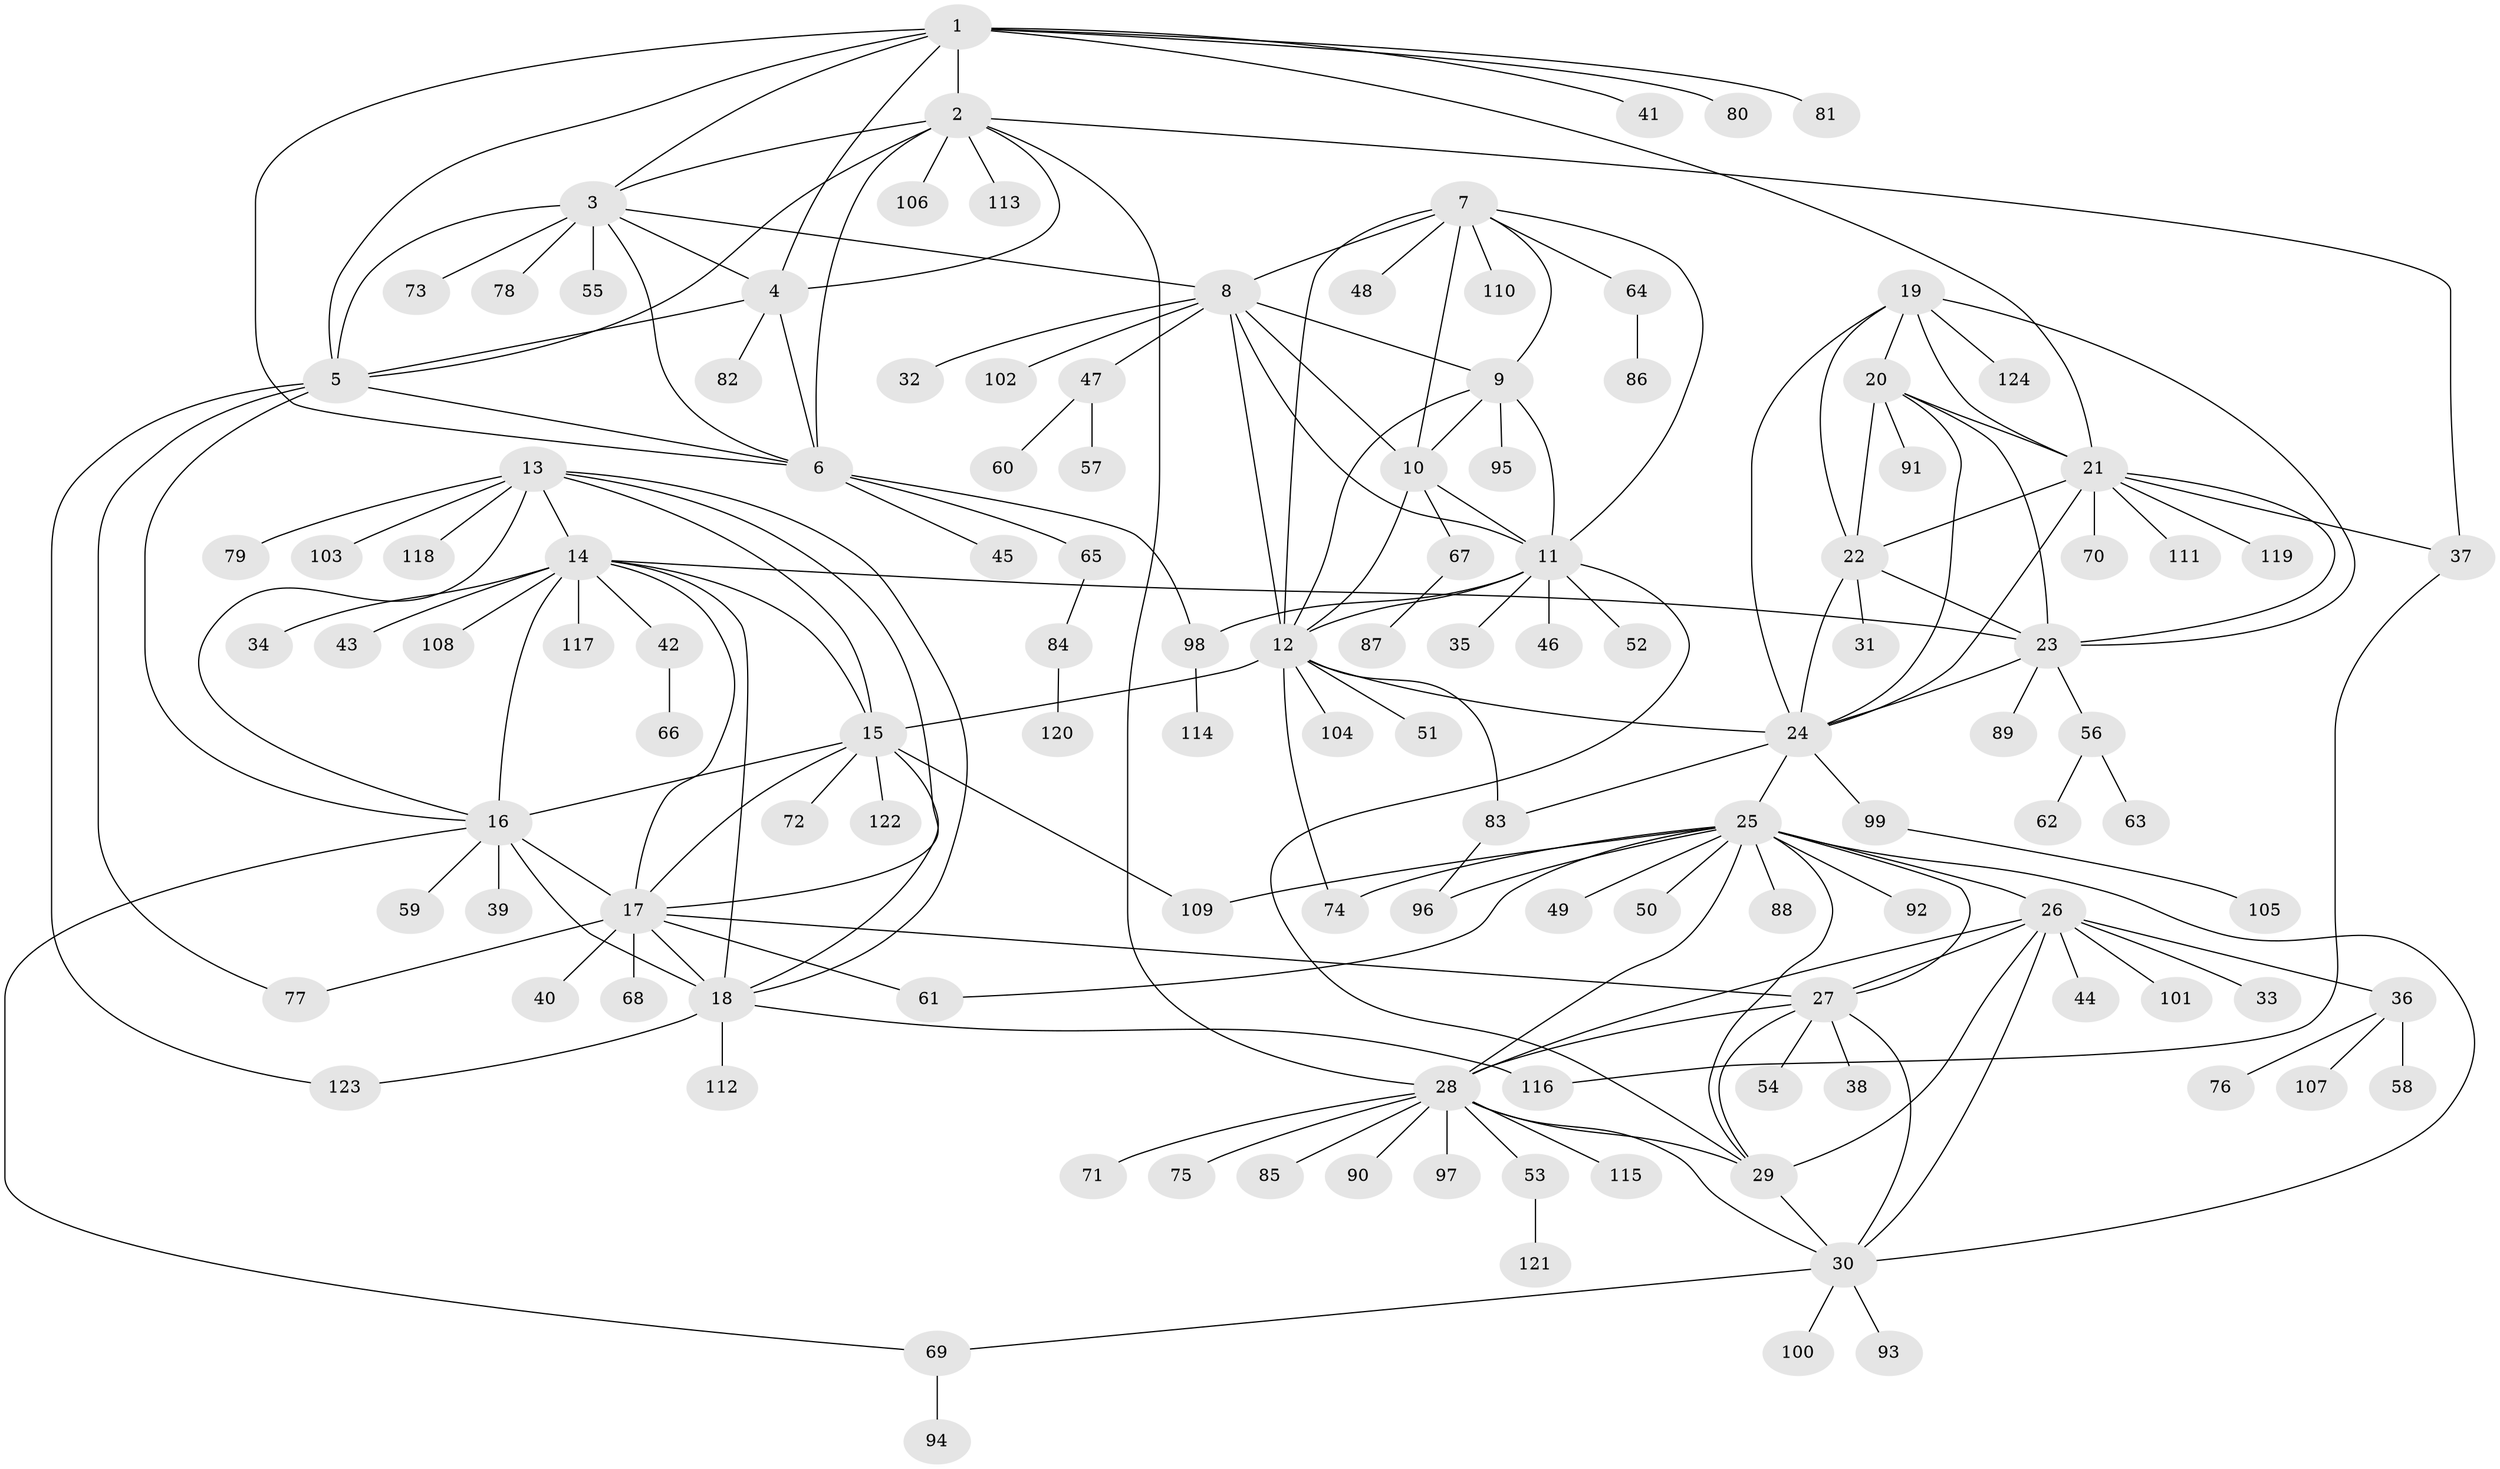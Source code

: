 // coarse degree distribution, {8: 0.07692307692307693, 5: 0.03296703296703297, 7: 0.03296703296703297, 6: 0.04395604395604396, 9: 0.02197802197802198, 10: 0.02197802197802198, 11: 0.02197802197802198, 4: 0.01098901098901099, 14: 0.01098901098901099, 1: 0.5824175824175825, 3: 0.03296703296703297, 2: 0.10989010989010989}
// Generated by graph-tools (version 1.1) at 2025/42/03/06/25 10:42:11]
// undirected, 124 vertices, 190 edges
graph export_dot {
graph [start="1"]
  node [color=gray90,style=filled];
  1;
  2;
  3;
  4;
  5;
  6;
  7;
  8;
  9;
  10;
  11;
  12;
  13;
  14;
  15;
  16;
  17;
  18;
  19;
  20;
  21;
  22;
  23;
  24;
  25;
  26;
  27;
  28;
  29;
  30;
  31;
  32;
  33;
  34;
  35;
  36;
  37;
  38;
  39;
  40;
  41;
  42;
  43;
  44;
  45;
  46;
  47;
  48;
  49;
  50;
  51;
  52;
  53;
  54;
  55;
  56;
  57;
  58;
  59;
  60;
  61;
  62;
  63;
  64;
  65;
  66;
  67;
  68;
  69;
  70;
  71;
  72;
  73;
  74;
  75;
  76;
  77;
  78;
  79;
  80;
  81;
  82;
  83;
  84;
  85;
  86;
  87;
  88;
  89;
  90;
  91;
  92;
  93;
  94;
  95;
  96;
  97;
  98;
  99;
  100;
  101;
  102;
  103;
  104;
  105;
  106;
  107;
  108;
  109;
  110;
  111;
  112;
  113;
  114;
  115;
  116;
  117;
  118;
  119;
  120;
  121;
  122;
  123;
  124;
  1 -- 2;
  1 -- 3;
  1 -- 4;
  1 -- 5;
  1 -- 6;
  1 -- 21;
  1 -- 41;
  1 -- 80;
  1 -- 81;
  2 -- 3;
  2 -- 4;
  2 -- 5;
  2 -- 6;
  2 -- 28;
  2 -- 37;
  2 -- 106;
  2 -- 113;
  3 -- 4;
  3 -- 5;
  3 -- 6;
  3 -- 8;
  3 -- 55;
  3 -- 73;
  3 -- 78;
  4 -- 5;
  4 -- 6;
  4 -- 82;
  5 -- 6;
  5 -- 16;
  5 -- 77;
  5 -- 123;
  6 -- 45;
  6 -- 65;
  6 -- 98;
  7 -- 8;
  7 -- 9;
  7 -- 10;
  7 -- 11;
  7 -- 12;
  7 -- 48;
  7 -- 64;
  7 -- 110;
  8 -- 9;
  8 -- 10;
  8 -- 11;
  8 -- 12;
  8 -- 32;
  8 -- 47;
  8 -- 102;
  9 -- 10;
  9 -- 11;
  9 -- 12;
  9 -- 95;
  10 -- 11;
  10 -- 12;
  10 -- 67;
  11 -- 12;
  11 -- 29;
  11 -- 35;
  11 -- 46;
  11 -- 52;
  11 -- 98;
  12 -- 15;
  12 -- 24;
  12 -- 51;
  12 -- 74;
  12 -- 83;
  12 -- 104;
  13 -- 14;
  13 -- 15;
  13 -- 16;
  13 -- 17;
  13 -- 18;
  13 -- 79;
  13 -- 103;
  13 -- 118;
  14 -- 15;
  14 -- 16;
  14 -- 17;
  14 -- 18;
  14 -- 23;
  14 -- 34;
  14 -- 42;
  14 -- 43;
  14 -- 108;
  14 -- 117;
  15 -- 16;
  15 -- 17;
  15 -- 18;
  15 -- 72;
  15 -- 109;
  15 -- 122;
  16 -- 17;
  16 -- 18;
  16 -- 39;
  16 -- 59;
  16 -- 69;
  17 -- 18;
  17 -- 27;
  17 -- 40;
  17 -- 61;
  17 -- 68;
  17 -- 77;
  18 -- 112;
  18 -- 116;
  18 -- 123;
  19 -- 20;
  19 -- 21;
  19 -- 22;
  19 -- 23;
  19 -- 24;
  19 -- 124;
  20 -- 21;
  20 -- 22;
  20 -- 23;
  20 -- 24;
  20 -- 91;
  21 -- 22;
  21 -- 23;
  21 -- 24;
  21 -- 37;
  21 -- 70;
  21 -- 111;
  21 -- 119;
  22 -- 23;
  22 -- 24;
  22 -- 31;
  23 -- 24;
  23 -- 56;
  23 -- 89;
  24 -- 25;
  24 -- 83;
  24 -- 99;
  25 -- 26;
  25 -- 27;
  25 -- 28;
  25 -- 29;
  25 -- 30;
  25 -- 49;
  25 -- 50;
  25 -- 61;
  25 -- 74;
  25 -- 88;
  25 -- 92;
  25 -- 96;
  25 -- 109;
  26 -- 27;
  26 -- 28;
  26 -- 29;
  26 -- 30;
  26 -- 33;
  26 -- 36;
  26 -- 44;
  26 -- 101;
  27 -- 28;
  27 -- 29;
  27 -- 30;
  27 -- 38;
  27 -- 54;
  28 -- 29;
  28 -- 30;
  28 -- 53;
  28 -- 71;
  28 -- 75;
  28 -- 85;
  28 -- 90;
  28 -- 97;
  28 -- 115;
  29 -- 30;
  30 -- 69;
  30 -- 93;
  30 -- 100;
  36 -- 58;
  36 -- 76;
  36 -- 107;
  37 -- 116;
  42 -- 66;
  47 -- 57;
  47 -- 60;
  53 -- 121;
  56 -- 62;
  56 -- 63;
  64 -- 86;
  65 -- 84;
  67 -- 87;
  69 -- 94;
  83 -- 96;
  84 -- 120;
  98 -- 114;
  99 -- 105;
}
